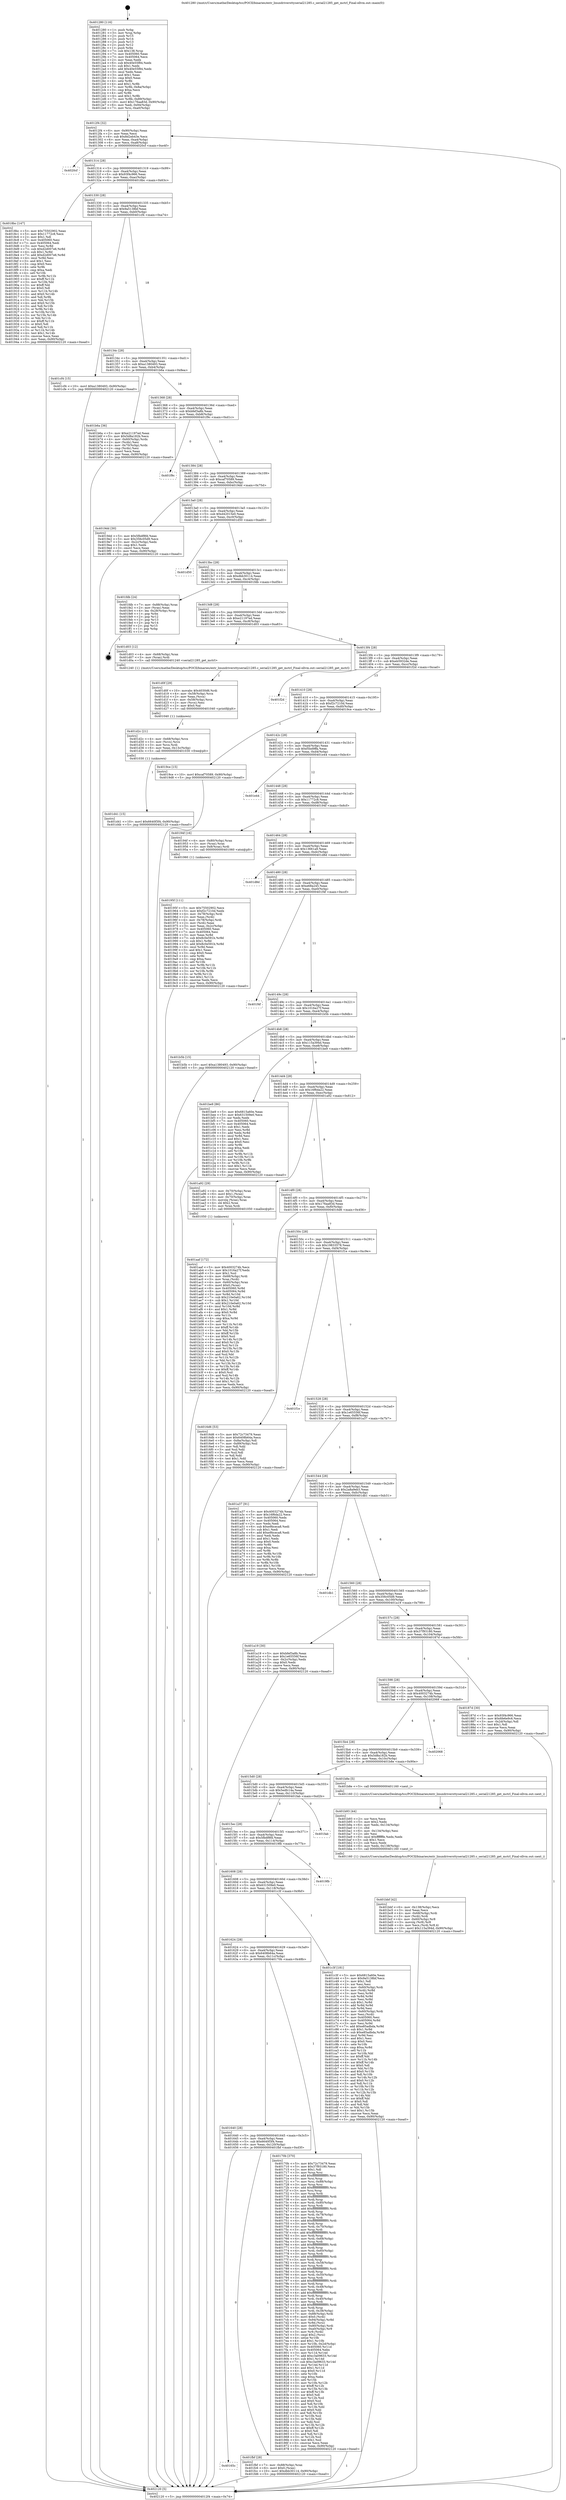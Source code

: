 digraph "0x401280" {
  label = "0x401280 (/mnt/c/Users/mathe/Desktop/tcc/POCII/binaries/extr_linuxdriversttyserial21285.c_serial21285_get_mctrl_Final-ollvm.out::main(0))"
  labelloc = "t"
  node[shape=record]

  Entry [label="",width=0.3,height=0.3,shape=circle,fillcolor=black,style=filled]
  "0x4012f4" [label="{
     0x4012f4 [32]\l
     | [instrs]\l
     &nbsp;&nbsp;0x4012f4 \<+6\>: mov -0x90(%rbp),%eax\l
     &nbsp;&nbsp;0x4012fa \<+2\>: mov %eax,%ecx\l
     &nbsp;&nbsp;0x4012fc \<+6\>: sub $0x8d2eb43e,%ecx\l
     &nbsp;&nbsp;0x401302 \<+6\>: mov %eax,-0xa4(%rbp)\l
     &nbsp;&nbsp;0x401308 \<+6\>: mov %ecx,-0xa8(%rbp)\l
     &nbsp;&nbsp;0x40130e \<+6\>: je 00000000004020cf \<main+0xe4f\>\l
  }"]
  "0x4020cf" [label="{
     0x4020cf\l
  }", style=dashed]
  "0x401314" [label="{
     0x401314 [28]\l
     | [instrs]\l
     &nbsp;&nbsp;0x401314 \<+5\>: jmp 0000000000401319 \<main+0x99\>\l
     &nbsp;&nbsp;0x401319 \<+6\>: mov -0xa4(%rbp),%eax\l
     &nbsp;&nbsp;0x40131f \<+5\>: sub $0x93f4c966,%eax\l
     &nbsp;&nbsp;0x401324 \<+6\>: mov %eax,-0xac(%rbp)\l
     &nbsp;&nbsp;0x40132a \<+6\>: je 00000000004018bc \<main+0x63c\>\l
  }"]
  Exit [label="",width=0.3,height=0.3,shape=circle,fillcolor=black,style=filled,peripheries=2]
  "0x4018bc" [label="{
     0x4018bc [147]\l
     | [instrs]\l
     &nbsp;&nbsp;0x4018bc \<+5\>: mov $0x75502902,%eax\l
     &nbsp;&nbsp;0x4018c1 \<+5\>: mov $0x11772c8,%ecx\l
     &nbsp;&nbsp;0x4018c6 \<+2\>: mov $0x1,%dl\l
     &nbsp;&nbsp;0x4018c8 \<+7\>: mov 0x405060,%esi\l
     &nbsp;&nbsp;0x4018cf \<+7\>: mov 0x405064,%edi\l
     &nbsp;&nbsp;0x4018d6 \<+3\>: mov %esi,%r8d\l
     &nbsp;&nbsp;0x4018d9 \<+7\>: sub $0xd2d007e6,%r8d\l
     &nbsp;&nbsp;0x4018e0 \<+4\>: sub $0x1,%r8d\l
     &nbsp;&nbsp;0x4018e4 \<+7\>: add $0xd2d007e6,%r8d\l
     &nbsp;&nbsp;0x4018eb \<+4\>: imul %r8d,%esi\l
     &nbsp;&nbsp;0x4018ef \<+3\>: and $0x1,%esi\l
     &nbsp;&nbsp;0x4018f2 \<+3\>: cmp $0x0,%esi\l
     &nbsp;&nbsp;0x4018f5 \<+4\>: sete %r9b\l
     &nbsp;&nbsp;0x4018f9 \<+3\>: cmp $0xa,%edi\l
     &nbsp;&nbsp;0x4018fc \<+4\>: setl %r10b\l
     &nbsp;&nbsp;0x401900 \<+3\>: mov %r9b,%r11b\l
     &nbsp;&nbsp;0x401903 \<+4\>: xor $0xff,%r11b\l
     &nbsp;&nbsp;0x401907 \<+3\>: mov %r10b,%bl\l
     &nbsp;&nbsp;0x40190a \<+3\>: xor $0xff,%bl\l
     &nbsp;&nbsp;0x40190d \<+3\>: xor $0x0,%dl\l
     &nbsp;&nbsp;0x401910 \<+3\>: mov %r11b,%r14b\l
     &nbsp;&nbsp;0x401913 \<+4\>: and $0x0,%r14b\l
     &nbsp;&nbsp;0x401917 \<+3\>: and %dl,%r9b\l
     &nbsp;&nbsp;0x40191a \<+3\>: mov %bl,%r15b\l
     &nbsp;&nbsp;0x40191d \<+4\>: and $0x0,%r15b\l
     &nbsp;&nbsp;0x401921 \<+3\>: and %dl,%r10b\l
     &nbsp;&nbsp;0x401924 \<+3\>: or %r9b,%r14b\l
     &nbsp;&nbsp;0x401927 \<+3\>: or %r10b,%r15b\l
     &nbsp;&nbsp;0x40192a \<+3\>: xor %r15b,%r14b\l
     &nbsp;&nbsp;0x40192d \<+3\>: or %bl,%r11b\l
     &nbsp;&nbsp;0x401930 \<+4\>: xor $0xff,%r11b\l
     &nbsp;&nbsp;0x401934 \<+3\>: or $0x0,%dl\l
     &nbsp;&nbsp;0x401937 \<+3\>: and %dl,%r11b\l
     &nbsp;&nbsp;0x40193a \<+3\>: or %r11b,%r14b\l
     &nbsp;&nbsp;0x40193d \<+4\>: test $0x1,%r14b\l
     &nbsp;&nbsp;0x401941 \<+3\>: cmovne %ecx,%eax\l
     &nbsp;&nbsp;0x401944 \<+6\>: mov %eax,-0x90(%rbp)\l
     &nbsp;&nbsp;0x40194a \<+5\>: jmp 0000000000402120 \<main+0xea0\>\l
  }"]
  "0x401330" [label="{
     0x401330 [28]\l
     | [instrs]\l
     &nbsp;&nbsp;0x401330 \<+5\>: jmp 0000000000401335 \<main+0xb5\>\l
     &nbsp;&nbsp;0x401335 \<+6\>: mov -0xa4(%rbp),%eax\l
     &nbsp;&nbsp;0x40133b \<+5\>: sub $0x9a5138bf,%eax\l
     &nbsp;&nbsp;0x401340 \<+6\>: mov %eax,-0xb0(%rbp)\l
     &nbsp;&nbsp;0x401346 \<+6\>: je 0000000000401cf4 \<main+0xa74\>\l
  }"]
  "0x40165c" [label="{
     0x40165c\l
  }", style=dashed]
  "0x401cf4" [label="{
     0x401cf4 [15]\l
     | [instrs]\l
     &nbsp;&nbsp;0x401cf4 \<+10\>: movl $0xa1380493,-0x90(%rbp)\l
     &nbsp;&nbsp;0x401cfe \<+5\>: jmp 0000000000402120 \<main+0xea0\>\l
  }"]
  "0x40134c" [label="{
     0x40134c [28]\l
     | [instrs]\l
     &nbsp;&nbsp;0x40134c \<+5\>: jmp 0000000000401351 \<main+0xd1\>\l
     &nbsp;&nbsp;0x401351 \<+6\>: mov -0xa4(%rbp),%eax\l
     &nbsp;&nbsp;0x401357 \<+5\>: sub $0xa1380493,%eax\l
     &nbsp;&nbsp;0x40135c \<+6\>: mov %eax,-0xb4(%rbp)\l
     &nbsp;&nbsp;0x401362 \<+6\>: je 0000000000401b6a \<main+0x8ea\>\l
  }"]
  "0x401fbf" [label="{
     0x401fbf [28]\l
     | [instrs]\l
     &nbsp;&nbsp;0x401fbf \<+7\>: mov -0x88(%rbp),%rax\l
     &nbsp;&nbsp;0x401fc6 \<+6\>: movl $0x0,(%rax)\l
     &nbsp;&nbsp;0x401fcc \<+10\>: movl $0xdbb30114,-0x90(%rbp)\l
     &nbsp;&nbsp;0x401fd6 \<+5\>: jmp 0000000000402120 \<main+0xea0\>\l
  }"]
  "0x401b6a" [label="{
     0x401b6a [36]\l
     | [instrs]\l
     &nbsp;&nbsp;0x401b6a \<+5\>: mov $0xe21197ed,%eax\l
     &nbsp;&nbsp;0x401b6f \<+5\>: mov $0x5d8a182b,%ecx\l
     &nbsp;&nbsp;0x401b74 \<+4\>: mov -0x60(%rbp),%rdx\l
     &nbsp;&nbsp;0x401b78 \<+2\>: mov (%rdx),%esi\l
     &nbsp;&nbsp;0x401b7a \<+4\>: mov -0x70(%rbp),%rdx\l
     &nbsp;&nbsp;0x401b7e \<+2\>: cmp (%rdx),%esi\l
     &nbsp;&nbsp;0x401b80 \<+3\>: cmovl %ecx,%eax\l
     &nbsp;&nbsp;0x401b83 \<+6\>: mov %eax,-0x90(%rbp)\l
     &nbsp;&nbsp;0x401b89 \<+5\>: jmp 0000000000402120 \<main+0xea0\>\l
  }"]
  "0x401368" [label="{
     0x401368 [28]\l
     | [instrs]\l
     &nbsp;&nbsp;0x401368 \<+5\>: jmp 000000000040136d \<main+0xed\>\l
     &nbsp;&nbsp;0x40136d \<+6\>: mov -0xa4(%rbp),%eax\l
     &nbsp;&nbsp;0x401373 \<+5\>: sub $0xbfef3a8b,%eax\l
     &nbsp;&nbsp;0x401378 \<+6\>: mov %eax,-0xb8(%rbp)\l
     &nbsp;&nbsp;0x40137e \<+6\>: je 0000000000401f9c \<main+0xd1c\>\l
  }"]
  "0x401d41" [label="{
     0x401d41 [15]\l
     | [instrs]\l
     &nbsp;&nbsp;0x401d41 \<+10\>: movl $0x6640f3f4,-0x90(%rbp)\l
     &nbsp;&nbsp;0x401d4b \<+5\>: jmp 0000000000402120 \<main+0xea0\>\l
  }"]
  "0x401f9c" [label="{
     0x401f9c\l
  }", style=dashed]
  "0x401384" [label="{
     0x401384 [28]\l
     | [instrs]\l
     &nbsp;&nbsp;0x401384 \<+5\>: jmp 0000000000401389 \<main+0x109\>\l
     &nbsp;&nbsp;0x401389 \<+6\>: mov -0xa4(%rbp),%eax\l
     &nbsp;&nbsp;0x40138f \<+5\>: sub $0xcaf70589,%eax\l
     &nbsp;&nbsp;0x401394 \<+6\>: mov %eax,-0xbc(%rbp)\l
     &nbsp;&nbsp;0x40139a \<+6\>: je 00000000004019dd \<main+0x75d\>\l
  }"]
  "0x401d2c" [label="{
     0x401d2c [21]\l
     | [instrs]\l
     &nbsp;&nbsp;0x401d2c \<+4\>: mov -0x68(%rbp),%rcx\l
     &nbsp;&nbsp;0x401d30 \<+3\>: mov (%rcx),%rcx\l
     &nbsp;&nbsp;0x401d33 \<+3\>: mov %rcx,%rdi\l
     &nbsp;&nbsp;0x401d36 \<+6\>: mov %eax,-0x13c(%rbp)\l
     &nbsp;&nbsp;0x401d3c \<+5\>: call 0000000000401030 \<free@plt\>\l
     | [calls]\l
     &nbsp;&nbsp;0x401030 \{1\} (unknown)\l
  }"]
  "0x4019dd" [label="{
     0x4019dd [30]\l
     | [instrs]\l
     &nbsp;&nbsp;0x4019dd \<+5\>: mov $0x5fbdf8fd,%eax\l
     &nbsp;&nbsp;0x4019e2 \<+5\>: mov $0x356c05d9,%ecx\l
     &nbsp;&nbsp;0x4019e7 \<+3\>: mov -0x2c(%rbp),%edx\l
     &nbsp;&nbsp;0x4019ea \<+3\>: cmp $0x1,%edx\l
     &nbsp;&nbsp;0x4019ed \<+3\>: cmovl %ecx,%eax\l
     &nbsp;&nbsp;0x4019f0 \<+6\>: mov %eax,-0x90(%rbp)\l
     &nbsp;&nbsp;0x4019f6 \<+5\>: jmp 0000000000402120 \<main+0xea0\>\l
  }"]
  "0x4013a0" [label="{
     0x4013a0 [28]\l
     | [instrs]\l
     &nbsp;&nbsp;0x4013a0 \<+5\>: jmp 00000000004013a5 \<main+0x125\>\l
     &nbsp;&nbsp;0x4013a5 \<+6\>: mov -0xa4(%rbp),%eax\l
     &nbsp;&nbsp;0x4013ab \<+5\>: sub $0xd42015e0,%eax\l
     &nbsp;&nbsp;0x4013b0 \<+6\>: mov %eax,-0xc0(%rbp)\l
     &nbsp;&nbsp;0x4013b6 \<+6\>: je 0000000000401d50 \<main+0xad0\>\l
  }"]
  "0x401d0f" [label="{
     0x401d0f [29]\l
     | [instrs]\l
     &nbsp;&nbsp;0x401d0f \<+10\>: movabs $0x4030d6,%rdi\l
     &nbsp;&nbsp;0x401d19 \<+4\>: mov -0x58(%rbp),%rcx\l
     &nbsp;&nbsp;0x401d1d \<+2\>: mov %eax,(%rcx)\l
     &nbsp;&nbsp;0x401d1f \<+4\>: mov -0x58(%rbp),%rcx\l
     &nbsp;&nbsp;0x401d23 \<+2\>: mov (%rcx),%esi\l
     &nbsp;&nbsp;0x401d25 \<+2\>: mov $0x0,%al\l
     &nbsp;&nbsp;0x401d27 \<+5\>: call 0000000000401040 \<printf@plt\>\l
     | [calls]\l
     &nbsp;&nbsp;0x401040 \{1\} (unknown)\l
  }"]
  "0x401d50" [label="{
     0x401d50\l
  }", style=dashed]
  "0x4013bc" [label="{
     0x4013bc [28]\l
     | [instrs]\l
     &nbsp;&nbsp;0x4013bc \<+5\>: jmp 00000000004013c1 \<main+0x141\>\l
     &nbsp;&nbsp;0x4013c1 \<+6\>: mov -0xa4(%rbp),%eax\l
     &nbsp;&nbsp;0x4013c7 \<+5\>: sub $0xdbb30114,%eax\l
     &nbsp;&nbsp;0x4013cc \<+6\>: mov %eax,-0xc4(%rbp)\l
     &nbsp;&nbsp;0x4013d2 \<+6\>: je 0000000000401fdb \<main+0xd5b\>\l
  }"]
  "0x401bbf" [label="{
     0x401bbf [42]\l
     | [instrs]\l
     &nbsp;&nbsp;0x401bbf \<+6\>: mov -0x138(%rbp),%ecx\l
     &nbsp;&nbsp;0x401bc5 \<+3\>: imul %eax,%ecx\l
     &nbsp;&nbsp;0x401bc8 \<+4\>: mov -0x68(%rbp),%rdi\l
     &nbsp;&nbsp;0x401bcc \<+3\>: mov (%rdi),%rdi\l
     &nbsp;&nbsp;0x401bcf \<+4\>: mov -0x60(%rbp),%r8\l
     &nbsp;&nbsp;0x401bd3 \<+3\>: movslq (%r8),%r8\l
     &nbsp;&nbsp;0x401bd6 \<+4\>: mov %ecx,(%rdi,%r8,4)\l
     &nbsp;&nbsp;0x401bda \<+10\>: movl $0x115a394d,-0x90(%rbp)\l
     &nbsp;&nbsp;0x401be4 \<+5\>: jmp 0000000000402120 \<main+0xea0\>\l
  }"]
  "0x401fdb" [label="{
     0x401fdb [24]\l
     | [instrs]\l
     &nbsp;&nbsp;0x401fdb \<+7\>: mov -0x88(%rbp),%rax\l
     &nbsp;&nbsp;0x401fe2 \<+2\>: mov (%rax),%eax\l
     &nbsp;&nbsp;0x401fe4 \<+4\>: lea -0x28(%rbp),%rsp\l
     &nbsp;&nbsp;0x401fe8 \<+1\>: pop %rbx\l
     &nbsp;&nbsp;0x401fe9 \<+2\>: pop %r12\l
     &nbsp;&nbsp;0x401feb \<+2\>: pop %r13\l
     &nbsp;&nbsp;0x401fed \<+2\>: pop %r14\l
     &nbsp;&nbsp;0x401fef \<+2\>: pop %r15\l
     &nbsp;&nbsp;0x401ff1 \<+1\>: pop %rbp\l
     &nbsp;&nbsp;0x401ff2 \<+1\>: ret\l
  }"]
  "0x4013d8" [label="{
     0x4013d8 [28]\l
     | [instrs]\l
     &nbsp;&nbsp;0x4013d8 \<+5\>: jmp 00000000004013dd \<main+0x15d\>\l
     &nbsp;&nbsp;0x4013dd \<+6\>: mov -0xa4(%rbp),%eax\l
     &nbsp;&nbsp;0x4013e3 \<+5\>: sub $0xe21197ed,%eax\l
     &nbsp;&nbsp;0x4013e8 \<+6\>: mov %eax,-0xc8(%rbp)\l
     &nbsp;&nbsp;0x4013ee \<+6\>: je 0000000000401d03 \<main+0xa83\>\l
  }"]
  "0x401b93" [label="{
     0x401b93 [44]\l
     | [instrs]\l
     &nbsp;&nbsp;0x401b93 \<+2\>: xor %ecx,%ecx\l
     &nbsp;&nbsp;0x401b95 \<+5\>: mov $0x2,%edx\l
     &nbsp;&nbsp;0x401b9a \<+6\>: mov %edx,-0x134(%rbp)\l
     &nbsp;&nbsp;0x401ba0 \<+1\>: cltd\l
     &nbsp;&nbsp;0x401ba1 \<+6\>: mov -0x134(%rbp),%esi\l
     &nbsp;&nbsp;0x401ba7 \<+2\>: idiv %esi\l
     &nbsp;&nbsp;0x401ba9 \<+6\>: imul $0xfffffffe,%edx,%edx\l
     &nbsp;&nbsp;0x401baf \<+3\>: sub $0x1,%ecx\l
     &nbsp;&nbsp;0x401bb2 \<+2\>: sub %ecx,%edx\l
     &nbsp;&nbsp;0x401bb4 \<+6\>: mov %edx,-0x138(%rbp)\l
     &nbsp;&nbsp;0x401bba \<+5\>: call 0000000000401160 \<next_i\>\l
     | [calls]\l
     &nbsp;&nbsp;0x401160 \{1\} (/mnt/c/Users/mathe/Desktop/tcc/POCII/binaries/extr_linuxdriversttyserial21285.c_serial21285_get_mctrl_Final-ollvm.out::next_i)\l
  }"]
  "0x401d03" [label="{
     0x401d03 [12]\l
     | [instrs]\l
     &nbsp;&nbsp;0x401d03 \<+4\>: mov -0x68(%rbp),%rax\l
     &nbsp;&nbsp;0x401d07 \<+3\>: mov (%rax),%rdi\l
     &nbsp;&nbsp;0x401d0a \<+5\>: call 0000000000401240 \<serial21285_get_mctrl\>\l
     | [calls]\l
     &nbsp;&nbsp;0x401240 \{1\} (/mnt/c/Users/mathe/Desktop/tcc/POCII/binaries/extr_linuxdriversttyserial21285.c_serial21285_get_mctrl_Final-ollvm.out::serial21285_get_mctrl)\l
  }"]
  "0x4013f4" [label="{
     0x4013f4 [28]\l
     | [instrs]\l
     &nbsp;&nbsp;0x4013f4 \<+5\>: jmp 00000000004013f9 \<main+0x179\>\l
     &nbsp;&nbsp;0x4013f9 \<+6\>: mov -0xa4(%rbp),%eax\l
     &nbsp;&nbsp;0x4013ff \<+5\>: sub $0xeb5932de,%eax\l
     &nbsp;&nbsp;0x401404 \<+6\>: mov %eax,-0xcc(%rbp)\l
     &nbsp;&nbsp;0x40140a \<+6\>: je 0000000000401f2d \<main+0xcad\>\l
  }"]
  "0x401aaf" [label="{
     0x401aaf [172]\l
     | [instrs]\l
     &nbsp;&nbsp;0x401aaf \<+5\>: mov $0x4003274b,%ecx\l
     &nbsp;&nbsp;0x401ab4 \<+5\>: mov $0x1016a27f,%edx\l
     &nbsp;&nbsp;0x401ab9 \<+3\>: mov $0x1,%sil\l
     &nbsp;&nbsp;0x401abc \<+4\>: mov -0x68(%rbp),%rdi\l
     &nbsp;&nbsp;0x401ac0 \<+3\>: mov %rax,(%rdi)\l
     &nbsp;&nbsp;0x401ac3 \<+4\>: mov -0x60(%rbp),%rax\l
     &nbsp;&nbsp;0x401ac7 \<+6\>: movl $0x0,(%rax)\l
     &nbsp;&nbsp;0x401acd \<+8\>: mov 0x405060,%r8d\l
     &nbsp;&nbsp;0x401ad5 \<+8\>: mov 0x405064,%r9d\l
     &nbsp;&nbsp;0x401add \<+3\>: mov %r8d,%r10d\l
     &nbsp;&nbsp;0x401ae0 \<+7\>: sub $0x210e0a62,%r10d\l
     &nbsp;&nbsp;0x401ae7 \<+4\>: sub $0x1,%r10d\l
     &nbsp;&nbsp;0x401aeb \<+7\>: add $0x210e0a62,%r10d\l
     &nbsp;&nbsp;0x401af2 \<+4\>: imul %r10d,%r8d\l
     &nbsp;&nbsp;0x401af6 \<+4\>: and $0x1,%r8d\l
     &nbsp;&nbsp;0x401afa \<+4\>: cmp $0x0,%r8d\l
     &nbsp;&nbsp;0x401afe \<+4\>: sete %r11b\l
     &nbsp;&nbsp;0x401b02 \<+4\>: cmp $0xa,%r9d\l
     &nbsp;&nbsp;0x401b06 \<+3\>: setl %bl\l
     &nbsp;&nbsp;0x401b09 \<+3\>: mov %r11b,%r14b\l
     &nbsp;&nbsp;0x401b0c \<+4\>: xor $0xff,%r14b\l
     &nbsp;&nbsp;0x401b10 \<+3\>: mov %bl,%r15b\l
     &nbsp;&nbsp;0x401b13 \<+4\>: xor $0xff,%r15b\l
     &nbsp;&nbsp;0x401b17 \<+4\>: xor $0x0,%sil\l
     &nbsp;&nbsp;0x401b1b \<+3\>: mov %r14b,%r12b\l
     &nbsp;&nbsp;0x401b1e \<+4\>: and $0x0,%r12b\l
     &nbsp;&nbsp;0x401b22 \<+3\>: and %sil,%r11b\l
     &nbsp;&nbsp;0x401b25 \<+3\>: mov %r15b,%r13b\l
     &nbsp;&nbsp;0x401b28 \<+4\>: and $0x0,%r13b\l
     &nbsp;&nbsp;0x401b2c \<+3\>: and %sil,%bl\l
     &nbsp;&nbsp;0x401b2f \<+3\>: or %r11b,%r12b\l
     &nbsp;&nbsp;0x401b32 \<+3\>: or %bl,%r13b\l
     &nbsp;&nbsp;0x401b35 \<+3\>: xor %r13b,%r12b\l
     &nbsp;&nbsp;0x401b38 \<+3\>: or %r15b,%r14b\l
     &nbsp;&nbsp;0x401b3b \<+4\>: xor $0xff,%r14b\l
     &nbsp;&nbsp;0x401b3f \<+4\>: or $0x0,%sil\l
     &nbsp;&nbsp;0x401b43 \<+3\>: and %sil,%r14b\l
     &nbsp;&nbsp;0x401b46 \<+3\>: or %r14b,%r12b\l
     &nbsp;&nbsp;0x401b49 \<+4\>: test $0x1,%r12b\l
     &nbsp;&nbsp;0x401b4d \<+3\>: cmovne %edx,%ecx\l
     &nbsp;&nbsp;0x401b50 \<+6\>: mov %ecx,-0x90(%rbp)\l
     &nbsp;&nbsp;0x401b56 \<+5\>: jmp 0000000000402120 \<main+0xea0\>\l
  }"]
  "0x401f2d" [label="{
     0x401f2d\l
  }", style=dashed]
  "0x401410" [label="{
     0x401410 [28]\l
     | [instrs]\l
     &nbsp;&nbsp;0x401410 \<+5\>: jmp 0000000000401415 \<main+0x195\>\l
     &nbsp;&nbsp;0x401415 \<+6\>: mov -0xa4(%rbp),%eax\l
     &nbsp;&nbsp;0x40141b \<+5\>: sub $0xf2c7210d,%eax\l
     &nbsp;&nbsp;0x401420 \<+6\>: mov %eax,-0xd0(%rbp)\l
     &nbsp;&nbsp;0x401426 \<+6\>: je 00000000004019ce \<main+0x74e\>\l
  }"]
  "0x40195f" [label="{
     0x40195f [111]\l
     | [instrs]\l
     &nbsp;&nbsp;0x40195f \<+5\>: mov $0x75502902,%ecx\l
     &nbsp;&nbsp;0x401964 \<+5\>: mov $0xf2c7210d,%edx\l
     &nbsp;&nbsp;0x401969 \<+4\>: mov -0x78(%rbp),%rdi\l
     &nbsp;&nbsp;0x40196d \<+2\>: mov %eax,(%rdi)\l
     &nbsp;&nbsp;0x40196f \<+4\>: mov -0x78(%rbp),%rdi\l
     &nbsp;&nbsp;0x401973 \<+2\>: mov (%rdi),%eax\l
     &nbsp;&nbsp;0x401975 \<+3\>: mov %eax,-0x2c(%rbp)\l
     &nbsp;&nbsp;0x401978 \<+7\>: mov 0x405060,%eax\l
     &nbsp;&nbsp;0x40197f \<+7\>: mov 0x405064,%esi\l
     &nbsp;&nbsp;0x401986 \<+3\>: mov %eax,%r8d\l
     &nbsp;&nbsp;0x401989 \<+7\>: sub $0x8c0e591b,%r8d\l
     &nbsp;&nbsp;0x401990 \<+4\>: sub $0x1,%r8d\l
     &nbsp;&nbsp;0x401994 \<+7\>: add $0x8c0e591b,%r8d\l
     &nbsp;&nbsp;0x40199b \<+4\>: imul %r8d,%eax\l
     &nbsp;&nbsp;0x40199f \<+3\>: and $0x1,%eax\l
     &nbsp;&nbsp;0x4019a2 \<+3\>: cmp $0x0,%eax\l
     &nbsp;&nbsp;0x4019a5 \<+4\>: sete %r9b\l
     &nbsp;&nbsp;0x4019a9 \<+3\>: cmp $0xa,%esi\l
     &nbsp;&nbsp;0x4019ac \<+4\>: setl %r10b\l
     &nbsp;&nbsp;0x4019b0 \<+3\>: mov %r9b,%r11b\l
     &nbsp;&nbsp;0x4019b3 \<+3\>: and %r10b,%r11b\l
     &nbsp;&nbsp;0x4019b6 \<+3\>: xor %r10b,%r9b\l
     &nbsp;&nbsp;0x4019b9 \<+3\>: or %r9b,%r11b\l
     &nbsp;&nbsp;0x4019bc \<+4\>: test $0x1,%r11b\l
     &nbsp;&nbsp;0x4019c0 \<+3\>: cmovne %edx,%ecx\l
     &nbsp;&nbsp;0x4019c3 \<+6\>: mov %ecx,-0x90(%rbp)\l
     &nbsp;&nbsp;0x4019c9 \<+5\>: jmp 0000000000402120 \<main+0xea0\>\l
  }"]
  "0x4019ce" [label="{
     0x4019ce [15]\l
     | [instrs]\l
     &nbsp;&nbsp;0x4019ce \<+10\>: movl $0xcaf70589,-0x90(%rbp)\l
     &nbsp;&nbsp;0x4019d8 \<+5\>: jmp 0000000000402120 \<main+0xea0\>\l
  }"]
  "0x40142c" [label="{
     0x40142c [28]\l
     | [instrs]\l
     &nbsp;&nbsp;0x40142c \<+5\>: jmp 0000000000401431 \<main+0x1b1\>\l
     &nbsp;&nbsp;0x401431 \<+6\>: mov -0xa4(%rbp),%eax\l
     &nbsp;&nbsp;0x401437 \<+5\>: sub $0xf5bd9ffa,%eax\l
     &nbsp;&nbsp;0x40143c \<+6\>: mov %eax,-0xd4(%rbp)\l
     &nbsp;&nbsp;0x401442 \<+6\>: je 0000000000401e44 \<main+0xbc4\>\l
  }"]
  "0x401640" [label="{
     0x401640 [28]\l
     | [instrs]\l
     &nbsp;&nbsp;0x401640 \<+5\>: jmp 0000000000401645 \<main+0x3c5\>\l
     &nbsp;&nbsp;0x401645 \<+6\>: mov -0xa4(%rbp),%eax\l
     &nbsp;&nbsp;0x40164b \<+5\>: sub $0x6640f3f4,%eax\l
     &nbsp;&nbsp;0x401650 \<+6\>: mov %eax,-0x120(%rbp)\l
     &nbsp;&nbsp;0x401656 \<+6\>: je 0000000000401fbf \<main+0xd3f\>\l
  }"]
  "0x401e44" [label="{
     0x401e44\l
  }", style=dashed]
  "0x401448" [label="{
     0x401448 [28]\l
     | [instrs]\l
     &nbsp;&nbsp;0x401448 \<+5\>: jmp 000000000040144d \<main+0x1cd\>\l
     &nbsp;&nbsp;0x40144d \<+6\>: mov -0xa4(%rbp),%eax\l
     &nbsp;&nbsp;0x401453 \<+5\>: sub $0x11772c8,%eax\l
     &nbsp;&nbsp;0x401458 \<+6\>: mov %eax,-0xd8(%rbp)\l
     &nbsp;&nbsp;0x40145e \<+6\>: je 000000000040194f \<main+0x6cf\>\l
  }"]
  "0x40170b" [label="{
     0x40170b [370]\l
     | [instrs]\l
     &nbsp;&nbsp;0x40170b \<+5\>: mov $0x72c73479,%eax\l
     &nbsp;&nbsp;0x401710 \<+5\>: mov $0x37f93180,%ecx\l
     &nbsp;&nbsp;0x401715 \<+2\>: mov $0x1,%dl\l
     &nbsp;&nbsp;0x401717 \<+3\>: mov %rsp,%rsi\l
     &nbsp;&nbsp;0x40171a \<+4\>: add $0xfffffffffffffff0,%rsi\l
     &nbsp;&nbsp;0x40171e \<+3\>: mov %rsi,%rsp\l
     &nbsp;&nbsp;0x401721 \<+7\>: mov %rsi,-0x88(%rbp)\l
     &nbsp;&nbsp;0x401728 \<+3\>: mov %rsp,%rsi\l
     &nbsp;&nbsp;0x40172b \<+4\>: add $0xfffffffffffffff0,%rsi\l
     &nbsp;&nbsp;0x40172f \<+3\>: mov %rsi,%rsp\l
     &nbsp;&nbsp;0x401732 \<+3\>: mov %rsp,%rdi\l
     &nbsp;&nbsp;0x401735 \<+4\>: add $0xfffffffffffffff0,%rdi\l
     &nbsp;&nbsp;0x401739 \<+3\>: mov %rdi,%rsp\l
     &nbsp;&nbsp;0x40173c \<+4\>: mov %rdi,-0x80(%rbp)\l
     &nbsp;&nbsp;0x401740 \<+3\>: mov %rsp,%rdi\l
     &nbsp;&nbsp;0x401743 \<+4\>: add $0xfffffffffffffff0,%rdi\l
     &nbsp;&nbsp;0x401747 \<+3\>: mov %rdi,%rsp\l
     &nbsp;&nbsp;0x40174a \<+4\>: mov %rdi,-0x78(%rbp)\l
     &nbsp;&nbsp;0x40174e \<+3\>: mov %rsp,%rdi\l
     &nbsp;&nbsp;0x401751 \<+4\>: add $0xfffffffffffffff0,%rdi\l
     &nbsp;&nbsp;0x401755 \<+3\>: mov %rdi,%rsp\l
     &nbsp;&nbsp;0x401758 \<+4\>: mov %rdi,-0x70(%rbp)\l
     &nbsp;&nbsp;0x40175c \<+3\>: mov %rsp,%rdi\l
     &nbsp;&nbsp;0x40175f \<+4\>: add $0xfffffffffffffff0,%rdi\l
     &nbsp;&nbsp;0x401763 \<+3\>: mov %rdi,%rsp\l
     &nbsp;&nbsp;0x401766 \<+4\>: mov %rdi,-0x68(%rbp)\l
     &nbsp;&nbsp;0x40176a \<+3\>: mov %rsp,%rdi\l
     &nbsp;&nbsp;0x40176d \<+4\>: add $0xfffffffffffffff0,%rdi\l
     &nbsp;&nbsp;0x401771 \<+3\>: mov %rdi,%rsp\l
     &nbsp;&nbsp;0x401774 \<+4\>: mov %rdi,-0x60(%rbp)\l
     &nbsp;&nbsp;0x401778 \<+3\>: mov %rsp,%rdi\l
     &nbsp;&nbsp;0x40177b \<+4\>: add $0xfffffffffffffff0,%rdi\l
     &nbsp;&nbsp;0x40177f \<+3\>: mov %rdi,%rsp\l
     &nbsp;&nbsp;0x401782 \<+4\>: mov %rdi,-0x58(%rbp)\l
     &nbsp;&nbsp;0x401786 \<+3\>: mov %rsp,%rdi\l
     &nbsp;&nbsp;0x401789 \<+4\>: add $0xfffffffffffffff0,%rdi\l
     &nbsp;&nbsp;0x40178d \<+3\>: mov %rdi,%rsp\l
     &nbsp;&nbsp;0x401790 \<+4\>: mov %rdi,-0x50(%rbp)\l
     &nbsp;&nbsp;0x401794 \<+3\>: mov %rsp,%rdi\l
     &nbsp;&nbsp;0x401797 \<+4\>: add $0xfffffffffffffff0,%rdi\l
     &nbsp;&nbsp;0x40179b \<+3\>: mov %rdi,%rsp\l
     &nbsp;&nbsp;0x40179e \<+4\>: mov %rdi,-0x48(%rbp)\l
     &nbsp;&nbsp;0x4017a2 \<+3\>: mov %rsp,%rdi\l
     &nbsp;&nbsp;0x4017a5 \<+4\>: add $0xfffffffffffffff0,%rdi\l
     &nbsp;&nbsp;0x4017a9 \<+3\>: mov %rdi,%rsp\l
     &nbsp;&nbsp;0x4017ac \<+4\>: mov %rdi,-0x40(%rbp)\l
     &nbsp;&nbsp;0x4017b0 \<+3\>: mov %rsp,%rdi\l
     &nbsp;&nbsp;0x4017b3 \<+4\>: add $0xfffffffffffffff0,%rdi\l
     &nbsp;&nbsp;0x4017b7 \<+3\>: mov %rdi,%rsp\l
     &nbsp;&nbsp;0x4017ba \<+4\>: mov %rdi,-0x38(%rbp)\l
     &nbsp;&nbsp;0x4017be \<+7\>: mov -0x88(%rbp),%rdi\l
     &nbsp;&nbsp;0x4017c5 \<+6\>: movl $0x0,(%rdi)\l
     &nbsp;&nbsp;0x4017cb \<+7\>: mov -0x94(%rbp),%r8d\l
     &nbsp;&nbsp;0x4017d2 \<+3\>: mov %r8d,(%rsi)\l
     &nbsp;&nbsp;0x4017d5 \<+4\>: mov -0x80(%rbp),%rdi\l
     &nbsp;&nbsp;0x4017d9 \<+7\>: mov -0xa0(%rbp),%r9\l
     &nbsp;&nbsp;0x4017e0 \<+3\>: mov %r9,(%rdi)\l
     &nbsp;&nbsp;0x4017e3 \<+3\>: cmpl $0x2,(%rsi)\l
     &nbsp;&nbsp;0x4017e6 \<+4\>: setne %r10b\l
     &nbsp;&nbsp;0x4017ea \<+4\>: and $0x1,%r10b\l
     &nbsp;&nbsp;0x4017ee \<+4\>: mov %r10b,-0x2d(%rbp)\l
     &nbsp;&nbsp;0x4017f2 \<+8\>: mov 0x405060,%r11d\l
     &nbsp;&nbsp;0x4017fa \<+7\>: mov 0x405064,%ebx\l
     &nbsp;&nbsp;0x401801 \<+3\>: mov %r11d,%r14d\l
     &nbsp;&nbsp;0x401804 \<+7\>: add $0xc3a09633,%r14d\l
     &nbsp;&nbsp;0x40180b \<+4\>: sub $0x1,%r14d\l
     &nbsp;&nbsp;0x40180f \<+7\>: sub $0xc3a09633,%r14d\l
     &nbsp;&nbsp;0x401816 \<+4\>: imul %r14d,%r11d\l
     &nbsp;&nbsp;0x40181a \<+4\>: and $0x1,%r11d\l
     &nbsp;&nbsp;0x40181e \<+4\>: cmp $0x0,%r11d\l
     &nbsp;&nbsp;0x401822 \<+4\>: sete %r10b\l
     &nbsp;&nbsp;0x401826 \<+3\>: cmp $0xa,%ebx\l
     &nbsp;&nbsp;0x401829 \<+4\>: setl %r15b\l
     &nbsp;&nbsp;0x40182d \<+3\>: mov %r10b,%r12b\l
     &nbsp;&nbsp;0x401830 \<+4\>: xor $0xff,%r12b\l
     &nbsp;&nbsp;0x401834 \<+3\>: mov %r15b,%r13b\l
     &nbsp;&nbsp;0x401837 \<+4\>: xor $0xff,%r13b\l
     &nbsp;&nbsp;0x40183b \<+3\>: xor $0x0,%dl\l
     &nbsp;&nbsp;0x40183e \<+3\>: mov %r12b,%sil\l
     &nbsp;&nbsp;0x401841 \<+4\>: and $0x0,%sil\l
     &nbsp;&nbsp;0x401845 \<+3\>: and %dl,%r10b\l
     &nbsp;&nbsp;0x401848 \<+3\>: mov %r13b,%dil\l
     &nbsp;&nbsp;0x40184b \<+4\>: and $0x0,%dil\l
     &nbsp;&nbsp;0x40184f \<+3\>: and %dl,%r15b\l
     &nbsp;&nbsp;0x401852 \<+3\>: or %r10b,%sil\l
     &nbsp;&nbsp;0x401855 \<+3\>: or %r15b,%dil\l
     &nbsp;&nbsp;0x401858 \<+3\>: xor %dil,%sil\l
     &nbsp;&nbsp;0x40185b \<+3\>: or %r13b,%r12b\l
     &nbsp;&nbsp;0x40185e \<+4\>: xor $0xff,%r12b\l
     &nbsp;&nbsp;0x401862 \<+3\>: or $0x0,%dl\l
     &nbsp;&nbsp;0x401865 \<+3\>: and %dl,%r12b\l
     &nbsp;&nbsp;0x401868 \<+3\>: or %r12b,%sil\l
     &nbsp;&nbsp;0x40186b \<+4\>: test $0x1,%sil\l
     &nbsp;&nbsp;0x40186f \<+3\>: cmovne %ecx,%eax\l
     &nbsp;&nbsp;0x401872 \<+6\>: mov %eax,-0x90(%rbp)\l
     &nbsp;&nbsp;0x401878 \<+5\>: jmp 0000000000402120 \<main+0xea0\>\l
  }"]
  "0x40194f" [label="{
     0x40194f [16]\l
     | [instrs]\l
     &nbsp;&nbsp;0x40194f \<+4\>: mov -0x80(%rbp),%rax\l
     &nbsp;&nbsp;0x401953 \<+3\>: mov (%rax),%rax\l
     &nbsp;&nbsp;0x401956 \<+4\>: mov 0x8(%rax),%rdi\l
     &nbsp;&nbsp;0x40195a \<+5\>: call 0000000000401060 \<atoi@plt\>\l
     | [calls]\l
     &nbsp;&nbsp;0x401060 \{1\} (unknown)\l
  }"]
  "0x401464" [label="{
     0x401464 [28]\l
     | [instrs]\l
     &nbsp;&nbsp;0x401464 \<+5\>: jmp 0000000000401469 \<main+0x1e9\>\l
     &nbsp;&nbsp;0x401469 \<+6\>: mov -0xa4(%rbp),%eax\l
     &nbsp;&nbsp;0x40146f \<+5\>: sub $0x13661a9,%eax\l
     &nbsp;&nbsp;0x401474 \<+6\>: mov %eax,-0xdc(%rbp)\l
     &nbsp;&nbsp;0x40147a \<+6\>: je 0000000000401d8d \<main+0xb0d\>\l
  }"]
  "0x401624" [label="{
     0x401624 [28]\l
     | [instrs]\l
     &nbsp;&nbsp;0x401624 \<+5\>: jmp 0000000000401629 \<main+0x3a9\>\l
     &nbsp;&nbsp;0x401629 \<+6\>: mov -0xa4(%rbp),%eax\l
     &nbsp;&nbsp;0x40162f \<+5\>: sub $0x6408b64a,%eax\l
     &nbsp;&nbsp;0x401634 \<+6\>: mov %eax,-0x11c(%rbp)\l
     &nbsp;&nbsp;0x40163a \<+6\>: je 000000000040170b \<main+0x48b\>\l
  }"]
  "0x401d8d" [label="{
     0x401d8d\l
  }", style=dashed]
  "0x401480" [label="{
     0x401480 [28]\l
     | [instrs]\l
     &nbsp;&nbsp;0x401480 \<+5\>: jmp 0000000000401485 \<main+0x205\>\l
     &nbsp;&nbsp;0x401485 \<+6\>: mov -0xa4(%rbp),%eax\l
     &nbsp;&nbsp;0x40148b \<+5\>: sub $0xe68a245,%eax\l
     &nbsp;&nbsp;0x401490 \<+6\>: mov %eax,-0xe0(%rbp)\l
     &nbsp;&nbsp;0x401496 \<+6\>: je 0000000000401f4f \<main+0xccf\>\l
  }"]
  "0x401c3f" [label="{
     0x401c3f [181]\l
     | [instrs]\l
     &nbsp;&nbsp;0x401c3f \<+5\>: mov $0x6815a60e,%eax\l
     &nbsp;&nbsp;0x401c44 \<+5\>: mov $0x9a5138bf,%ecx\l
     &nbsp;&nbsp;0x401c49 \<+2\>: mov $0x1,%dl\l
     &nbsp;&nbsp;0x401c4b \<+2\>: xor %esi,%esi\l
     &nbsp;&nbsp;0x401c4d \<+4\>: mov -0x60(%rbp),%rdi\l
     &nbsp;&nbsp;0x401c51 \<+3\>: mov (%rdi),%r8d\l
     &nbsp;&nbsp;0x401c54 \<+3\>: mov %esi,%r9d\l
     &nbsp;&nbsp;0x401c57 \<+3\>: sub %r8d,%r9d\l
     &nbsp;&nbsp;0x401c5a \<+3\>: mov %esi,%r8d\l
     &nbsp;&nbsp;0x401c5d \<+4\>: sub $0x1,%r8d\l
     &nbsp;&nbsp;0x401c61 \<+3\>: add %r8d,%r9d\l
     &nbsp;&nbsp;0x401c64 \<+3\>: sub %r9d,%esi\l
     &nbsp;&nbsp;0x401c67 \<+4\>: mov -0x60(%rbp),%rdi\l
     &nbsp;&nbsp;0x401c6b \<+2\>: mov %esi,(%rdi)\l
     &nbsp;&nbsp;0x401c6d \<+7\>: mov 0x405060,%esi\l
     &nbsp;&nbsp;0x401c74 \<+8\>: mov 0x405064,%r8d\l
     &nbsp;&nbsp;0x401c7c \<+3\>: mov %esi,%r9d\l
     &nbsp;&nbsp;0x401c7f \<+7\>: add $0xe85adbda,%r9d\l
     &nbsp;&nbsp;0x401c86 \<+4\>: sub $0x1,%r9d\l
     &nbsp;&nbsp;0x401c8a \<+7\>: sub $0xe85adbda,%r9d\l
     &nbsp;&nbsp;0x401c91 \<+4\>: imul %r9d,%esi\l
     &nbsp;&nbsp;0x401c95 \<+3\>: and $0x1,%esi\l
     &nbsp;&nbsp;0x401c98 \<+3\>: cmp $0x0,%esi\l
     &nbsp;&nbsp;0x401c9b \<+4\>: sete %r10b\l
     &nbsp;&nbsp;0x401c9f \<+4\>: cmp $0xa,%r8d\l
     &nbsp;&nbsp;0x401ca3 \<+4\>: setl %r11b\l
     &nbsp;&nbsp;0x401ca7 \<+3\>: mov %r10b,%bl\l
     &nbsp;&nbsp;0x401caa \<+3\>: xor $0xff,%bl\l
     &nbsp;&nbsp;0x401cad \<+3\>: mov %r11b,%r14b\l
     &nbsp;&nbsp;0x401cb0 \<+4\>: xor $0xff,%r14b\l
     &nbsp;&nbsp;0x401cb4 \<+3\>: xor $0x0,%dl\l
     &nbsp;&nbsp;0x401cb7 \<+3\>: mov %bl,%r15b\l
     &nbsp;&nbsp;0x401cba \<+4\>: and $0x0,%r15b\l
     &nbsp;&nbsp;0x401cbe \<+3\>: and %dl,%r10b\l
     &nbsp;&nbsp;0x401cc1 \<+3\>: mov %r14b,%r12b\l
     &nbsp;&nbsp;0x401cc4 \<+4\>: and $0x0,%r12b\l
     &nbsp;&nbsp;0x401cc8 \<+3\>: and %dl,%r11b\l
     &nbsp;&nbsp;0x401ccb \<+3\>: or %r10b,%r15b\l
     &nbsp;&nbsp;0x401cce \<+3\>: or %r11b,%r12b\l
     &nbsp;&nbsp;0x401cd1 \<+3\>: xor %r12b,%r15b\l
     &nbsp;&nbsp;0x401cd4 \<+3\>: or %r14b,%bl\l
     &nbsp;&nbsp;0x401cd7 \<+3\>: xor $0xff,%bl\l
     &nbsp;&nbsp;0x401cda \<+3\>: or $0x0,%dl\l
     &nbsp;&nbsp;0x401cdd \<+2\>: and %dl,%bl\l
     &nbsp;&nbsp;0x401cdf \<+3\>: or %bl,%r15b\l
     &nbsp;&nbsp;0x401ce2 \<+4\>: test $0x1,%r15b\l
     &nbsp;&nbsp;0x401ce6 \<+3\>: cmovne %ecx,%eax\l
     &nbsp;&nbsp;0x401ce9 \<+6\>: mov %eax,-0x90(%rbp)\l
     &nbsp;&nbsp;0x401cef \<+5\>: jmp 0000000000402120 \<main+0xea0\>\l
  }"]
  "0x401f4f" [label="{
     0x401f4f\l
  }", style=dashed]
  "0x40149c" [label="{
     0x40149c [28]\l
     | [instrs]\l
     &nbsp;&nbsp;0x40149c \<+5\>: jmp 00000000004014a1 \<main+0x221\>\l
     &nbsp;&nbsp;0x4014a1 \<+6\>: mov -0xa4(%rbp),%eax\l
     &nbsp;&nbsp;0x4014a7 \<+5\>: sub $0x1016a27f,%eax\l
     &nbsp;&nbsp;0x4014ac \<+6\>: mov %eax,-0xe4(%rbp)\l
     &nbsp;&nbsp;0x4014b2 \<+6\>: je 0000000000401b5b \<main+0x8db\>\l
  }"]
  "0x401608" [label="{
     0x401608 [28]\l
     | [instrs]\l
     &nbsp;&nbsp;0x401608 \<+5\>: jmp 000000000040160d \<main+0x38d\>\l
     &nbsp;&nbsp;0x40160d \<+6\>: mov -0xa4(%rbp),%eax\l
     &nbsp;&nbsp;0x401613 \<+5\>: sub $0x631509e0,%eax\l
     &nbsp;&nbsp;0x401618 \<+6\>: mov %eax,-0x118(%rbp)\l
     &nbsp;&nbsp;0x40161e \<+6\>: je 0000000000401c3f \<main+0x9bf\>\l
  }"]
  "0x401b5b" [label="{
     0x401b5b [15]\l
     | [instrs]\l
     &nbsp;&nbsp;0x401b5b \<+10\>: movl $0xa1380493,-0x90(%rbp)\l
     &nbsp;&nbsp;0x401b65 \<+5\>: jmp 0000000000402120 \<main+0xea0\>\l
  }"]
  "0x4014b8" [label="{
     0x4014b8 [28]\l
     | [instrs]\l
     &nbsp;&nbsp;0x4014b8 \<+5\>: jmp 00000000004014bd \<main+0x23d\>\l
     &nbsp;&nbsp;0x4014bd \<+6\>: mov -0xa4(%rbp),%eax\l
     &nbsp;&nbsp;0x4014c3 \<+5\>: sub $0x115a394d,%eax\l
     &nbsp;&nbsp;0x4014c8 \<+6\>: mov %eax,-0xe8(%rbp)\l
     &nbsp;&nbsp;0x4014ce \<+6\>: je 0000000000401be9 \<main+0x969\>\l
  }"]
  "0x4019fb" [label="{
     0x4019fb\l
  }", style=dashed]
  "0x401be9" [label="{
     0x401be9 [86]\l
     | [instrs]\l
     &nbsp;&nbsp;0x401be9 \<+5\>: mov $0x6815a60e,%eax\l
     &nbsp;&nbsp;0x401bee \<+5\>: mov $0x631509e0,%ecx\l
     &nbsp;&nbsp;0x401bf3 \<+2\>: xor %edx,%edx\l
     &nbsp;&nbsp;0x401bf5 \<+7\>: mov 0x405060,%esi\l
     &nbsp;&nbsp;0x401bfc \<+7\>: mov 0x405064,%edi\l
     &nbsp;&nbsp;0x401c03 \<+3\>: sub $0x1,%edx\l
     &nbsp;&nbsp;0x401c06 \<+3\>: mov %esi,%r8d\l
     &nbsp;&nbsp;0x401c09 \<+3\>: add %edx,%r8d\l
     &nbsp;&nbsp;0x401c0c \<+4\>: imul %r8d,%esi\l
     &nbsp;&nbsp;0x401c10 \<+3\>: and $0x1,%esi\l
     &nbsp;&nbsp;0x401c13 \<+3\>: cmp $0x0,%esi\l
     &nbsp;&nbsp;0x401c16 \<+4\>: sete %r9b\l
     &nbsp;&nbsp;0x401c1a \<+3\>: cmp $0xa,%edi\l
     &nbsp;&nbsp;0x401c1d \<+4\>: setl %r10b\l
     &nbsp;&nbsp;0x401c21 \<+3\>: mov %r9b,%r11b\l
     &nbsp;&nbsp;0x401c24 \<+3\>: and %r10b,%r11b\l
     &nbsp;&nbsp;0x401c27 \<+3\>: xor %r10b,%r9b\l
     &nbsp;&nbsp;0x401c2a \<+3\>: or %r9b,%r11b\l
     &nbsp;&nbsp;0x401c2d \<+4\>: test $0x1,%r11b\l
     &nbsp;&nbsp;0x401c31 \<+3\>: cmovne %ecx,%eax\l
     &nbsp;&nbsp;0x401c34 \<+6\>: mov %eax,-0x90(%rbp)\l
     &nbsp;&nbsp;0x401c3a \<+5\>: jmp 0000000000402120 \<main+0xea0\>\l
  }"]
  "0x4014d4" [label="{
     0x4014d4 [28]\l
     | [instrs]\l
     &nbsp;&nbsp;0x4014d4 \<+5\>: jmp 00000000004014d9 \<main+0x259\>\l
     &nbsp;&nbsp;0x4014d9 \<+6\>: mov -0xa4(%rbp),%eax\l
     &nbsp;&nbsp;0x4014df \<+5\>: sub $0x16f6da22,%eax\l
     &nbsp;&nbsp;0x4014e4 \<+6\>: mov %eax,-0xec(%rbp)\l
     &nbsp;&nbsp;0x4014ea \<+6\>: je 0000000000401a92 \<main+0x812\>\l
  }"]
  "0x4015ec" [label="{
     0x4015ec [28]\l
     | [instrs]\l
     &nbsp;&nbsp;0x4015ec \<+5\>: jmp 00000000004015f1 \<main+0x371\>\l
     &nbsp;&nbsp;0x4015f1 \<+6\>: mov -0xa4(%rbp),%eax\l
     &nbsp;&nbsp;0x4015f7 \<+5\>: sub $0x5fbdf8fd,%eax\l
     &nbsp;&nbsp;0x4015fc \<+6\>: mov %eax,-0x114(%rbp)\l
     &nbsp;&nbsp;0x401602 \<+6\>: je 00000000004019fb \<main+0x77b\>\l
  }"]
  "0x401a92" [label="{
     0x401a92 [29]\l
     | [instrs]\l
     &nbsp;&nbsp;0x401a92 \<+4\>: mov -0x70(%rbp),%rax\l
     &nbsp;&nbsp;0x401a96 \<+6\>: movl $0x1,(%rax)\l
     &nbsp;&nbsp;0x401a9c \<+4\>: mov -0x70(%rbp),%rax\l
     &nbsp;&nbsp;0x401aa0 \<+3\>: movslq (%rax),%rax\l
     &nbsp;&nbsp;0x401aa3 \<+4\>: shl $0x2,%rax\l
     &nbsp;&nbsp;0x401aa7 \<+3\>: mov %rax,%rdi\l
     &nbsp;&nbsp;0x401aaa \<+5\>: call 0000000000401050 \<malloc@plt\>\l
     | [calls]\l
     &nbsp;&nbsp;0x401050 \{1\} (unknown)\l
  }"]
  "0x4014f0" [label="{
     0x4014f0 [28]\l
     | [instrs]\l
     &nbsp;&nbsp;0x4014f0 \<+5\>: jmp 00000000004014f5 \<main+0x275\>\l
     &nbsp;&nbsp;0x4014f5 \<+6\>: mov -0xa4(%rbp),%eax\l
     &nbsp;&nbsp;0x4014fb \<+5\>: sub $0x176aa83d,%eax\l
     &nbsp;&nbsp;0x401500 \<+6\>: mov %eax,-0xf0(%rbp)\l
     &nbsp;&nbsp;0x401506 \<+6\>: je 00000000004016d6 \<main+0x456\>\l
  }"]
  "0x401fab" [label="{
     0x401fab\l
  }", style=dashed]
  "0x4016d6" [label="{
     0x4016d6 [53]\l
     | [instrs]\l
     &nbsp;&nbsp;0x4016d6 \<+5\>: mov $0x72c73479,%eax\l
     &nbsp;&nbsp;0x4016db \<+5\>: mov $0x6408b64a,%ecx\l
     &nbsp;&nbsp;0x4016e0 \<+6\>: mov -0x8a(%rbp),%dl\l
     &nbsp;&nbsp;0x4016e6 \<+7\>: mov -0x89(%rbp),%sil\l
     &nbsp;&nbsp;0x4016ed \<+3\>: mov %dl,%dil\l
     &nbsp;&nbsp;0x4016f0 \<+3\>: and %sil,%dil\l
     &nbsp;&nbsp;0x4016f3 \<+3\>: xor %sil,%dl\l
     &nbsp;&nbsp;0x4016f6 \<+3\>: or %dl,%dil\l
     &nbsp;&nbsp;0x4016f9 \<+4\>: test $0x1,%dil\l
     &nbsp;&nbsp;0x4016fd \<+3\>: cmovne %ecx,%eax\l
     &nbsp;&nbsp;0x401700 \<+6\>: mov %eax,-0x90(%rbp)\l
     &nbsp;&nbsp;0x401706 \<+5\>: jmp 0000000000402120 \<main+0xea0\>\l
  }"]
  "0x40150c" [label="{
     0x40150c [28]\l
     | [instrs]\l
     &nbsp;&nbsp;0x40150c \<+5\>: jmp 0000000000401511 \<main+0x291\>\l
     &nbsp;&nbsp;0x401511 \<+6\>: mov -0xa4(%rbp),%eax\l
     &nbsp;&nbsp;0x401517 \<+5\>: sub $0x19833578,%eax\l
     &nbsp;&nbsp;0x40151c \<+6\>: mov %eax,-0xf4(%rbp)\l
     &nbsp;&nbsp;0x401522 \<+6\>: je 0000000000401f1e \<main+0xc9e\>\l
  }"]
  "0x402120" [label="{
     0x402120 [5]\l
     | [instrs]\l
     &nbsp;&nbsp;0x402120 \<+5\>: jmp 00000000004012f4 \<main+0x74\>\l
  }"]
  "0x401280" [label="{
     0x401280 [116]\l
     | [instrs]\l
     &nbsp;&nbsp;0x401280 \<+1\>: push %rbp\l
     &nbsp;&nbsp;0x401281 \<+3\>: mov %rsp,%rbp\l
     &nbsp;&nbsp;0x401284 \<+2\>: push %r15\l
     &nbsp;&nbsp;0x401286 \<+2\>: push %r14\l
     &nbsp;&nbsp;0x401288 \<+2\>: push %r13\l
     &nbsp;&nbsp;0x40128a \<+2\>: push %r12\l
     &nbsp;&nbsp;0x40128c \<+1\>: push %rbx\l
     &nbsp;&nbsp;0x40128d \<+7\>: sub $0x138,%rsp\l
     &nbsp;&nbsp;0x401294 \<+7\>: mov 0x405060,%eax\l
     &nbsp;&nbsp;0x40129b \<+7\>: mov 0x405064,%ecx\l
     &nbsp;&nbsp;0x4012a2 \<+2\>: mov %eax,%edx\l
     &nbsp;&nbsp;0x4012a4 \<+6\>: sub $0x40e55f84,%edx\l
     &nbsp;&nbsp;0x4012aa \<+3\>: sub $0x1,%edx\l
     &nbsp;&nbsp;0x4012ad \<+6\>: add $0x40e55f84,%edx\l
     &nbsp;&nbsp;0x4012b3 \<+3\>: imul %edx,%eax\l
     &nbsp;&nbsp;0x4012b6 \<+3\>: and $0x1,%eax\l
     &nbsp;&nbsp;0x4012b9 \<+3\>: cmp $0x0,%eax\l
     &nbsp;&nbsp;0x4012bc \<+4\>: sete %r8b\l
     &nbsp;&nbsp;0x4012c0 \<+4\>: and $0x1,%r8b\l
     &nbsp;&nbsp;0x4012c4 \<+7\>: mov %r8b,-0x8a(%rbp)\l
     &nbsp;&nbsp;0x4012cb \<+3\>: cmp $0xa,%ecx\l
     &nbsp;&nbsp;0x4012ce \<+4\>: setl %r8b\l
     &nbsp;&nbsp;0x4012d2 \<+4\>: and $0x1,%r8b\l
     &nbsp;&nbsp;0x4012d6 \<+7\>: mov %r8b,-0x89(%rbp)\l
     &nbsp;&nbsp;0x4012dd \<+10\>: movl $0x176aa83d,-0x90(%rbp)\l
     &nbsp;&nbsp;0x4012e7 \<+6\>: mov %edi,-0x94(%rbp)\l
     &nbsp;&nbsp;0x4012ed \<+7\>: mov %rsi,-0xa0(%rbp)\l
  }"]
  "0x4015d0" [label="{
     0x4015d0 [28]\l
     | [instrs]\l
     &nbsp;&nbsp;0x4015d0 \<+5\>: jmp 00000000004015d5 \<main+0x355\>\l
     &nbsp;&nbsp;0x4015d5 \<+6\>: mov -0xa4(%rbp),%eax\l
     &nbsp;&nbsp;0x4015db \<+5\>: sub $0x5edfc14a,%eax\l
     &nbsp;&nbsp;0x4015e0 \<+6\>: mov %eax,-0x110(%rbp)\l
     &nbsp;&nbsp;0x4015e6 \<+6\>: je 0000000000401fab \<main+0xd2b\>\l
  }"]
  "0x401f1e" [label="{
     0x401f1e\l
  }", style=dashed]
  "0x401528" [label="{
     0x401528 [28]\l
     | [instrs]\l
     &nbsp;&nbsp;0x401528 \<+5\>: jmp 000000000040152d \<main+0x2ad\>\l
     &nbsp;&nbsp;0x40152d \<+6\>: mov -0xa4(%rbp),%eax\l
     &nbsp;&nbsp;0x401533 \<+5\>: sub $0x1e65556f,%eax\l
     &nbsp;&nbsp;0x401538 \<+6\>: mov %eax,-0xf8(%rbp)\l
     &nbsp;&nbsp;0x40153e \<+6\>: je 0000000000401a37 \<main+0x7b7\>\l
  }"]
  "0x401b8e" [label="{
     0x401b8e [5]\l
     | [instrs]\l
     &nbsp;&nbsp;0x401b8e \<+5\>: call 0000000000401160 \<next_i\>\l
     | [calls]\l
     &nbsp;&nbsp;0x401160 \{1\} (/mnt/c/Users/mathe/Desktop/tcc/POCII/binaries/extr_linuxdriversttyserial21285.c_serial21285_get_mctrl_Final-ollvm.out::next_i)\l
  }"]
  "0x401a37" [label="{
     0x401a37 [91]\l
     | [instrs]\l
     &nbsp;&nbsp;0x401a37 \<+5\>: mov $0x4003274b,%eax\l
     &nbsp;&nbsp;0x401a3c \<+5\>: mov $0x16f6da22,%ecx\l
     &nbsp;&nbsp;0x401a41 \<+7\>: mov 0x405060,%edx\l
     &nbsp;&nbsp;0x401a48 \<+7\>: mov 0x405064,%esi\l
     &nbsp;&nbsp;0x401a4f \<+2\>: mov %edx,%edi\l
     &nbsp;&nbsp;0x401a51 \<+6\>: sub $0xe9bceca8,%edi\l
     &nbsp;&nbsp;0x401a57 \<+3\>: sub $0x1,%edi\l
     &nbsp;&nbsp;0x401a5a \<+6\>: add $0xe9bceca8,%edi\l
     &nbsp;&nbsp;0x401a60 \<+3\>: imul %edi,%edx\l
     &nbsp;&nbsp;0x401a63 \<+3\>: and $0x1,%edx\l
     &nbsp;&nbsp;0x401a66 \<+3\>: cmp $0x0,%edx\l
     &nbsp;&nbsp;0x401a69 \<+4\>: sete %r8b\l
     &nbsp;&nbsp;0x401a6d \<+3\>: cmp $0xa,%esi\l
     &nbsp;&nbsp;0x401a70 \<+4\>: setl %r9b\l
     &nbsp;&nbsp;0x401a74 \<+3\>: mov %r8b,%r10b\l
     &nbsp;&nbsp;0x401a77 \<+3\>: and %r9b,%r10b\l
     &nbsp;&nbsp;0x401a7a \<+3\>: xor %r9b,%r8b\l
     &nbsp;&nbsp;0x401a7d \<+3\>: or %r8b,%r10b\l
     &nbsp;&nbsp;0x401a80 \<+4\>: test $0x1,%r10b\l
     &nbsp;&nbsp;0x401a84 \<+3\>: cmovne %ecx,%eax\l
     &nbsp;&nbsp;0x401a87 \<+6\>: mov %eax,-0x90(%rbp)\l
     &nbsp;&nbsp;0x401a8d \<+5\>: jmp 0000000000402120 \<main+0xea0\>\l
  }"]
  "0x401544" [label="{
     0x401544 [28]\l
     | [instrs]\l
     &nbsp;&nbsp;0x401544 \<+5\>: jmp 0000000000401549 \<main+0x2c9\>\l
     &nbsp;&nbsp;0x401549 \<+6\>: mov -0xa4(%rbp),%eax\l
     &nbsp;&nbsp;0x40154f \<+5\>: sub $0x2a8a9eb3,%eax\l
     &nbsp;&nbsp;0x401554 \<+6\>: mov %eax,-0xfc(%rbp)\l
     &nbsp;&nbsp;0x40155a \<+6\>: je 0000000000401db1 \<main+0xb31\>\l
  }"]
  "0x4015b4" [label="{
     0x4015b4 [28]\l
     | [instrs]\l
     &nbsp;&nbsp;0x4015b4 \<+5\>: jmp 00000000004015b9 \<main+0x339\>\l
     &nbsp;&nbsp;0x4015b9 \<+6\>: mov -0xa4(%rbp),%eax\l
     &nbsp;&nbsp;0x4015bf \<+5\>: sub $0x5d8a182b,%eax\l
     &nbsp;&nbsp;0x4015c4 \<+6\>: mov %eax,-0x10c(%rbp)\l
     &nbsp;&nbsp;0x4015ca \<+6\>: je 0000000000401b8e \<main+0x90e\>\l
  }"]
  "0x401db1" [label="{
     0x401db1\l
  }", style=dashed]
  "0x401560" [label="{
     0x401560 [28]\l
     | [instrs]\l
     &nbsp;&nbsp;0x401560 \<+5\>: jmp 0000000000401565 \<main+0x2e5\>\l
     &nbsp;&nbsp;0x401565 \<+6\>: mov -0xa4(%rbp),%eax\l
     &nbsp;&nbsp;0x40156b \<+5\>: sub $0x356c05d9,%eax\l
     &nbsp;&nbsp;0x401570 \<+6\>: mov %eax,-0x100(%rbp)\l
     &nbsp;&nbsp;0x401576 \<+6\>: je 0000000000401a19 \<main+0x799\>\l
  }"]
  "0x402068" [label="{
     0x402068\l
  }", style=dashed]
  "0x401a19" [label="{
     0x401a19 [30]\l
     | [instrs]\l
     &nbsp;&nbsp;0x401a19 \<+5\>: mov $0xbfef3a8b,%eax\l
     &nbsp;&nbsp;0x401a1e \<+5\>: mov $0x1e65556f,%ecx\l
     &nbsp;&nbsp;0x401a23 \<+3\>: mov -0x2c(%rbp),%edx\l
     &nbsp;&nbsp;0x401a26 \<+3\>: cmp $0x0,%edx\l
     &nbsp;&nbsp;0x401a29 \<+3\>: cmove %ecx,%eax\l
     &nbsp;&nbsp;0x401a2c \<+6\>: mov %eax,-0x90(%rbp)\l
     &nbsp;&nbsp;0x401a32 \<+5\>: jmp 0000000000402120 \<main+0xea0\>\l
  }"]
  "0x40157c" [label="{
     0x40157c [28]\l
     | [instrs]\l
     &nbsp;&nbsp;0x40157c \<+5\>: jmp 0000000000401581 \<main+0x301\>\l
     &nbsp;&nbsp;0x401581 \<+6\>: mov -0xa4(%rbp),%eax\l
     &nbsp;&nbsp;0x401587 \<+5\>: sub $0x37f93180,%eax\l
     &nbsp;&nbsp;0x40158c \<+6\>: mov %eax,-0x104(%rbp)\l
     &nbsp;&nbsp;0x401592 \<+6\>: je 000000000040187d \<main+0x5fd\>\l
  }"]
  "0x401598" [label="{
     0x401598 [28]\l
     | [instrs]\l
     &nbsp;&nbsp;0x401598 \<+5\>: jmp 000000000040159d \<main+0x31d\>\l
     &nbsp;&nbsp;0x40159d \<+6\>: mov -0xa4(%rbp),%eax\l
     &nbsp;&nbsp;0x4015a3 \<+5\>: sub $0x4003274b,%eax\l
     &nbsp;&nbsp;0x4015a8 \<+6\>: mov %eax,-0x108(%rbp)\l
     &nbsp;&nbsp;0x4015ae \<+6\>: je 0000000000402068 \<main+0xde8\>\l
  }"]
  "0x40187d" [label="{
     0x40187d [30]\l
     | [instrs]\l
     &nbsp;&nbsp;0x40187d \<+5\>: mov $0x93f4c966,%eax\l
     &nbsp;&nbsp;0x401882 \<+5\>: mov $0x6fe6e9c6,%ecx\l
     &nbsp;&nbsp;0x401887 \<+3\>: mov -0x2d(%rbp),%dl\l
     &nbsp;&nbsp;0x40188a \<+3\>: test $0x1,%dl\l
     &nbsp;&nbsp;0x40188d \<+3\>: cmovne %ecx,%eax\l
     &nbsp;&nbsp;0x401890 \<+6\>: mov %eax,-0x90(%rbp)\l
     &nbsp;&nbsp;0x401896 \<+5\>: jmp 0000000000402120 \<main+0xea0\>\l
  }"]
  Entry -> "0x401280" [label=" 1"]
  "0x4012f4" -> "0x4020cf" [label=" 0"]
  "0x4012f4" -> "0x401314" [label=" 20"]
  "0x401fdb" -> Exit [label=" 1"]
  "0x401314" -> "0x4018bc" [label=" 1"]
  "0x401314" -> "0x401330" [label=" 19"]
  "0x401fbf" -> "0x402120" [label=" 1"]
  "0x401330" -> "0x401cf4" [label=" 1"]
  "0x401330" -> "0x40134c" [label=" 18"]
  "0x401640" -> "0x40165c" [label=" 0"]
  "0x40134c" -> "0x401b6a" [label=" 2"]
  "0x40134c" -> "0x401368" [label=" 16"]
  "0x401640" -> "0x401fbf" [label=" 1"]
  "0x401368" -> "0x401f9c" [label=" 0"]
  "0x401368" -> "0x401384" [label=" 16"]
  "0x401d41" -> "0x402120" [label=" 1"]
  "0x401384" -> "0x4019dd" [label=" 1"]
  "0x401384" -> "0x4013a0" [label=" 15"]
  "0x401d2c" -> "0x401d41" [label=" 1"]
  "0x4013a0" -> "0x401d50" [label=" 0"]
  "0x4013a0" -> "0x4013bc" [label=" 15"]
  "0x401d0f" -> "0x401d2c" [label=" 1"]
  "0x4013bc" -> "0x401fdb" [label=" 1"]
  "0x4013bc" -> "0x4013d8" [label=" 14"]
  "0x401d03" -> "0x401d0f" [label=" 1"]
  "0x4013d8" -> "0x401d03" [label=" 1"]
  "0x4013d8" -> "0x4013f4" [label=" 13"]
  "0x401cf4" -> "0x402120" [label=" 1"]
  "0x4013f4" -> "0x401f2d" [label=" 0"]
  "0x4013f4" -> "0x401410" [label=" 13"]
  "0x401c3f" -> "0x402120" [label=" 1"]
  "0x401410" -> "0x4019ce" [label=" 1"]
  "0x401410" -> "0x40142c" [label=" 12"]
  "0x401be9" -> "0x402120" [label=" 1"]
  "0x40142c" -> "0x401e44" [label=" 0"]
  "0x40142c" -> "0x401448" [label=" 12"]
  "0x401b93" -> "0x401bbf" [label=" 1"]
  "0x401448" -> "0x40194f" [label=" 1"]
  "0x401448" -> "0x401464" [label=" 11"]
  "0x401b8e" -> "0x401b93" [label=" 1"]
  "0x401464" -> "0x401d8d" [label=" 0"]
  "0x401464" -> "0x401480" [label=" 11"]
  "0x401b5b" -> "0x402120" [label=" 1"]
  "0x401480" -> "0x401f4f" [label=" 0"]
  "0x401480" -> "0x40149c" [label=" 11"]
  "0x401aaf" -> "0x402120" [label=" 1"]
  "0x40149c" -> "0x401b5b" [label=" 1"]
  "0x40149c" -> "0x4014b8" [label=" 10"]
  "0x401a37" -> "0x402120" [label=" 1"]
  "0x4014b8" -> "0x401be9" [label=" 1"]
  "0x4014b8" -> "0x4014d4" [label=" 9"]
  "0x401a19" -> "0x402120" [label=" 1"]
  "0x4014d4" -> "0x401a92" [label=" 1"]
  "0x4014d4" -> "0x4014f0" [label=" 8"]
  "0x4019ce" -> "0x402120" [label=" 1"]
  "0x4014f0" -> "0x4016d6" [label=" 1"]
  "0x4014f0" -> "0x40150c" [label=" 7"]
  "0x4016d6" -> "0x402120" [label=" 1"]
  "0x401280" -> "0x4012f4" [label=" 1"]
  "0x402120" -> "0x4012f4" [label=" 19"]
  "0x40195f" -> "0x402120" [label=" 1"]
  "0x40150c" -> "0x401f1e" [label=" 0"]
  "0x40150c" -> "0x401528" [label=" 7"]
  "0x4018bc" -> "0x402120" [label=" 1"]
  "0x401528" -> "0x401a37" [label=" 1"]
  "0x401528" -> "0x401544" [label=" 6"]
  "0x40187d" -> "0x402120" [label=" 1"]
  "0x401544" -> "0x401db1" [label=" 0"]
  "0x401544" -> "0x401560" [label=" 6"]
  "0x401bbf" -> "0x402120" [label=" 1"]
  "0x401560" -> "0x401a19" [label=" 1"]
  "0x401560" -> "0x40157c" [label=" 5"]
  "0x401624" -> "0x401640" [label=" 1"]
  "0x40157c" -> "0x40187d" [label=" 1"]
  "0x40157c" -> "0x401598" [label=" 4"]
  "0x401624" -> "0x40170b" [label=" 1"]
  "0x401598" -> "0x402068" [label=" 0"]
  "0x401598" -> "0x4015b4" [label=" 4"]
  "0x40170b" -> "0x402120" [label=" 1"]
  "0x4015b4" -> "0x401b8e" [label=" 1"]
  "0x4015b4" -> "0x4015d0" [label=" 3"]
  "0x40194f" -> "0x40195f" [label=" 1"]
  "0x4015d0" -> "0x401fab" [label=" 0"]
  "0x4015d0" -> "0x4015ec" [label=" 3"]
  "0x4019dd" -> "0x402120" [label=" 1"]
  "0x4015ec" -> "0x4019fb" [label=" 0"]
  "0x4015ec" -> "0x401608" [label=" 3"]
  "0x401a92" -> "0x401aaf" [label=" 1"]
  "0x401608" -> "0x401c3f" [label=" 1"]
  "0x401608" -> "0x401624" [label=" 2"]
  "0x401b6a" -> "0x402120" [label=" 2"]
}
